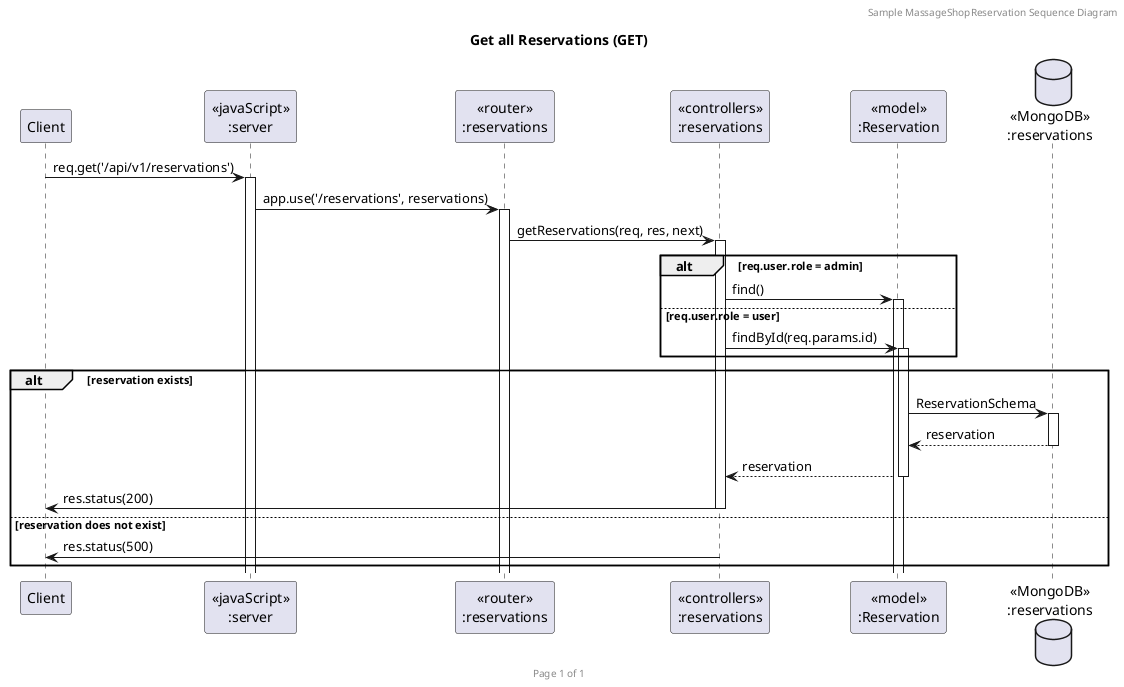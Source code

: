 @startuml Get all Reservation
header Sample MassageShopReservation Sequence Diagram
footer Page %page% of %lastpage%
title "Get all Reservations (GET)"

participant "Client" as client
participant "<<javaScript>>\n:server" as server
participant "<<router>>\n:reservations" as routerReservation
participant "<<controllers>>\n:reservations" as controllersReservation
participant "<<model>>\n:Reservation" as modelReservation
database "<<MongoDB>>\n:reservations" as ReservationDatabase

client->server ++:req.get('/api/v1/reservations')
server->routerReservation ++:app.use('/reservations', reservations)
routerReservation -> controllersReservation ++: getReservations(req, res, next)
alt req.user.role = admin
  controllersReservation->modelReservation ++: find()
else req.user.role = user
  controllersReservation->modelReservation ++: findById(req.params.id)
end

alt reservation exists
  modelReservation ->ReservationDatabase ++: ReservationSchema
  ReservationDatabase --> modelReservation --: reservation
  controllersReservation <-- modelReservation --: reservation
  controllersReservation ->client --: res.status(200)
else reservation does not exist
  controllersReservation ->client --: res.status(500)
end
@enduml